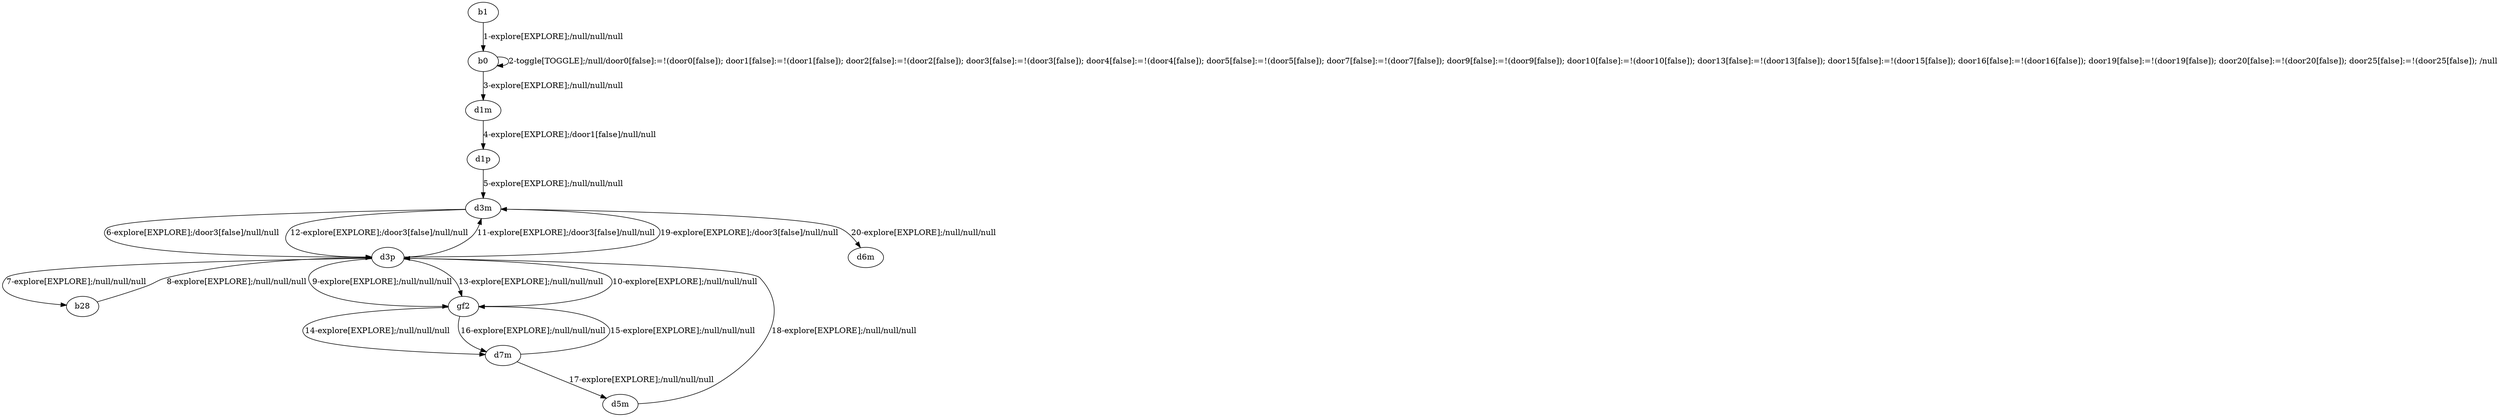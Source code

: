# Total number of goals covered by this test: 2
# d3p --> d3m
# d7m --> d5m

digraph g {
"b1" -> "b0" [label = "1-explore[EXPLORE];/null/null/null"];
"b0" -> "b0" [label = "2-toggle[TOGGLE];/null/door0[false]:=!(door0[false]); door1[false]:=!(door1[false]); door2[false]:=!(door2[false]); door3[false]:=!(door3[false]); door4[false]:=!(door4[false]); door5[false]:=!(door5[false]); door7[false]:=!(door7[false]); door9[false]:=!(door9[false]); door10[false]:=!(door10[false]); door13[false]:=!(door13[false]); door15[false]:=!(door15[false]); door16[false]:=!(door16[false]); door19[false]:=!(door19[false]); door20[false]:=!(door20[false]); door25[false]:=!(door25[false]); /null"];
"b0" -> "d1m" [label = "3-explore[EXPLORE];/null/null/null"];
"d1m" -> "d1p" [label = "4-explore[EXPLORE];/door1[false]/null/null"];
"d1p" -> "d3m" [label = "5-explore[EXPLORE];/null/null/null"];
"d3m" -> "d3p" [label = "6-explore[EXPLORE];/door3[false]/null/null"];
"d3p" -> "b28" [label = "7-explore[EXPLORE];/null/null/null"];
"b28" -> "d3p" [label = "8-explore[EXPLORE];/null/null/null"];
"d3p" -> "gf2" [label = "9-explore[EXPLORE];/null/null/null"];
"gf2" -> "d3p" [label = "10-explore[EXPLORE];/null/null/null"];
"d3p" -> "d3m" [label = "11-explore[EXPLORE];/door3[false]/null/null"];
"d3m" -> "d3p" [label = "12-explore[EXPLORE];/door3[false]/null/null"];
"d3p" -> "gf2" [label = "13-explore[EXPLORE];/null/null/null"];
"gf2" -> "d7m" [label = "14-explore[EXPLORE];/null/null/null"];
"d7m" -> "gf2" [label = "15-explore[EXPLORE];/null/null/null"];
"gf2" -> "d7m" [label = "16-explore[EXPLORE];/null/null/null"];
"d7m" -> "d5m" [label = "17-explore[EXPLORE];/null/null/null"];
"d5m" -> "d3p" [label = "18-explore[EXPLORE];/null/null/null"];
"d3p" -> "d3m" [label = "19-explore[EXPLORE];/door3[false]/null/null"];
"d3m" -> "d6m" [label = "20-explore[EXPLORE];/null/null/null"];
}